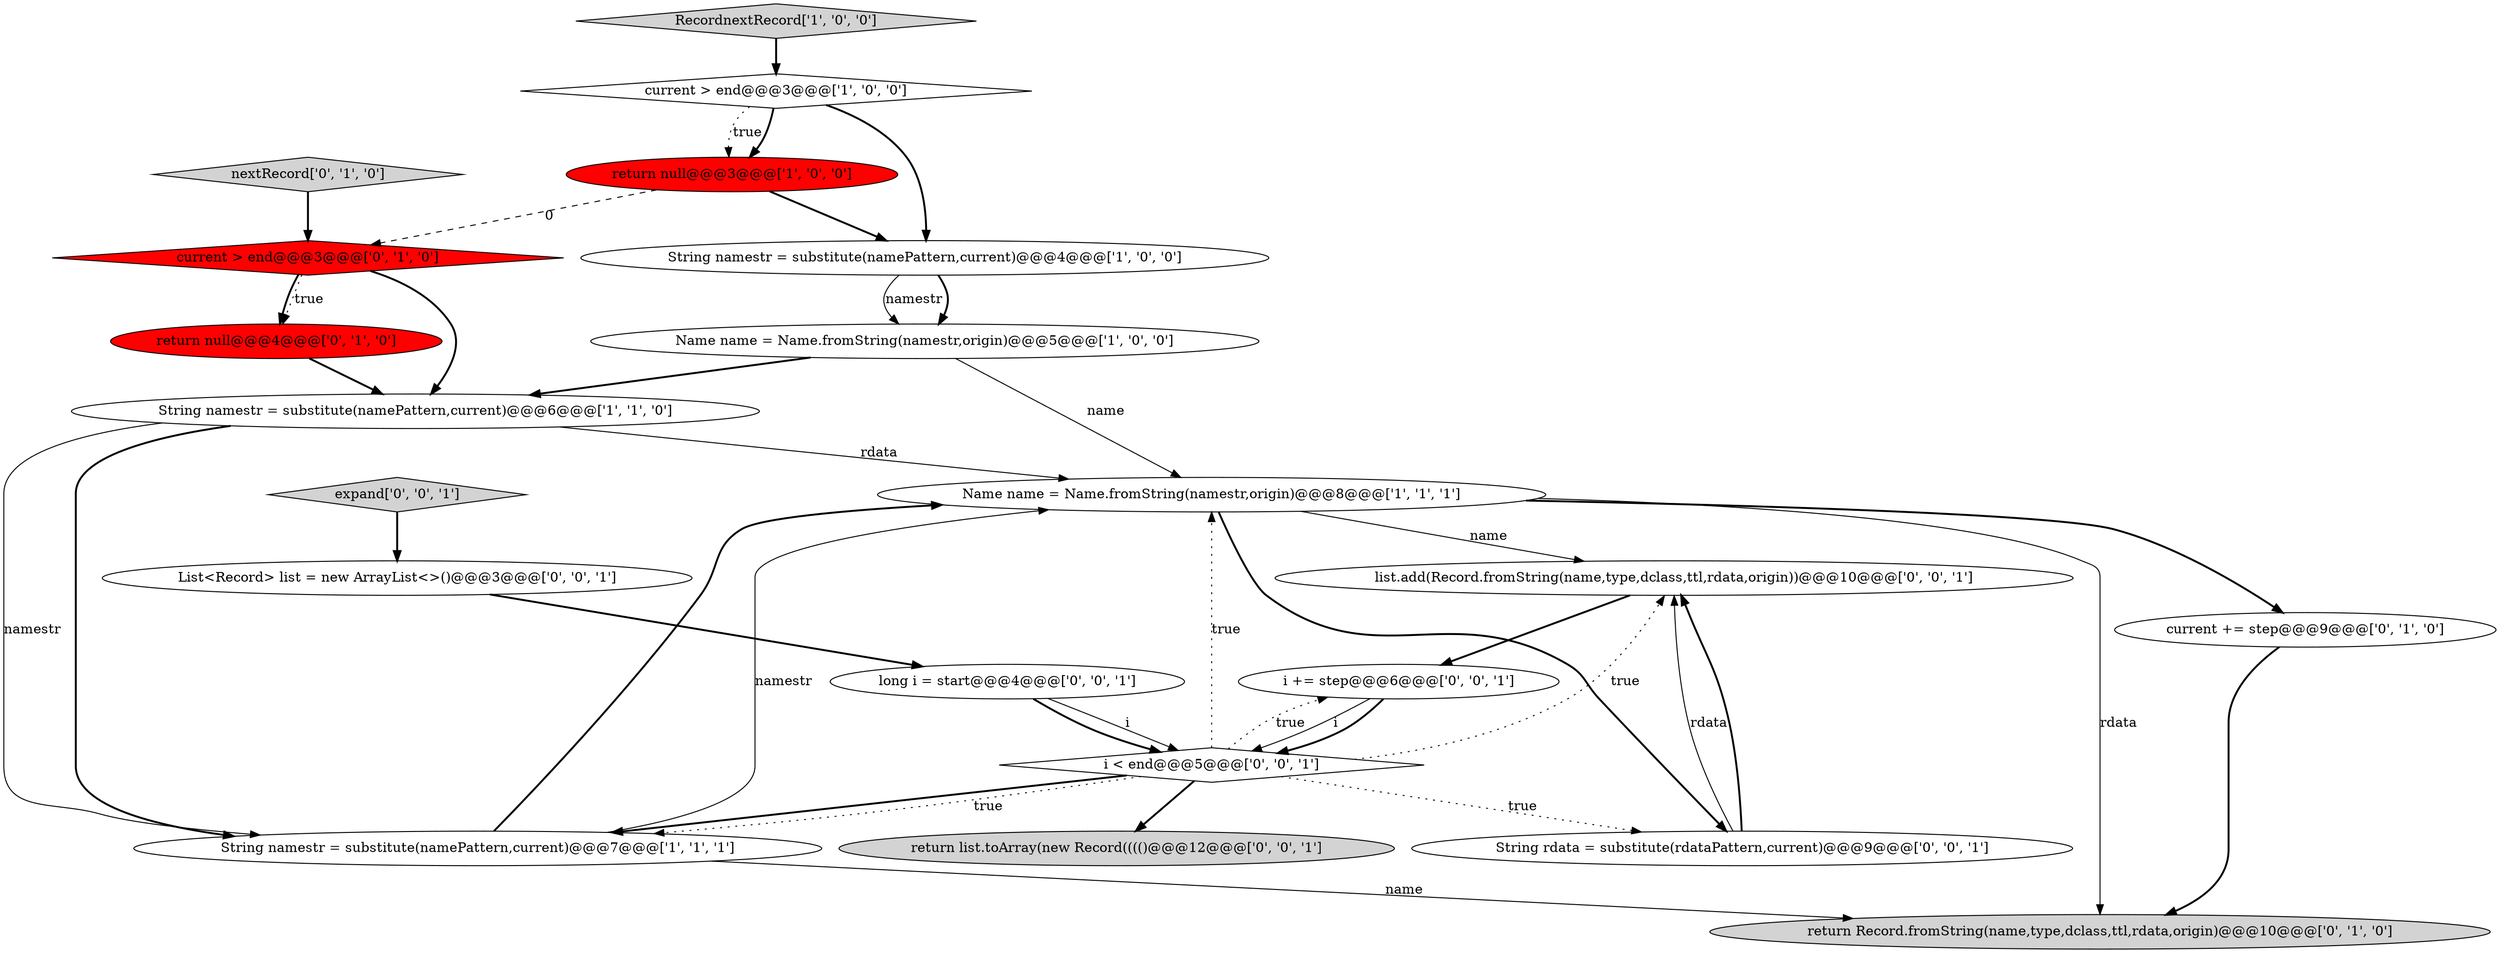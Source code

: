 digraph {
2 [style = filled, label = "Name name = Name.fromString(namestr,origin)@@@8@@@['1', '1', '1']", fillcolor = white, shape = ellipse image = "AAA0AAABBB1BBB"];
9 [style = filled, label = "current > end@@@3@@@['0', '1', '0']", fillcolor = red, shape = diamond image = "AAA1AAABBB2BBB"];
3 [style = filled, label = "RecordnextRecord['1', '0', '0']", fillcolor = lightgray, shape = diamond image = "AAA0AAABBB1BBB"];
20 [style = filled, label = "i += step@@@6@@@['0', '0', '1']", fillcolor = white, shape = ellipse image = "AAA0AAABBB3BBB"];
19 [style = filled, label = "i < end@@@5@@@['0', '0', '1']", fillcolor = white, shape = diamond image = "AAA0AAABBB3BBB"];
14 [style = filled, label = "list.add(Record.fromString(name,type,dclass,ttl,rdata,origin))@@@10@@@['0', '0', '1']", fillcolor = white, shape = ellipse image = "AAA0AAABBB3BBB"];
10 [style = filled, label = "nextRecord['0', '1', '0']", fillcolor = lightgray, shape = diamond image = "AAA0AAABBB2BBB"];
18 [style = filled, label = "long i = start@@@4@@@['0', '0', '1']", fillcolor = white, shape = ellipse image = "AAA0AAABBB3BBB"];
8 [style = filled, label = "return Record.fromString(name,type,dclass,ttl,rdata,origin)@@@10@@@['0', '1', '0']", fillcolor = lightgray, shape = ellipse image = "AAA0AAABBB2BBB"];
13 [style = filled, label = "expand['0', '0', '1']", fillcolor = lightgray, shape = diamond image = "AAA0AAABBB3BBB"];
5 [style = filled, label = "String namestr = substitute(namePattern,current)@@@4@@@['1', '0', '0']", fillcolor = white, shape = ellipse image = "AAA0AAABBB1BBB"];
15 [style = filled, label = "return list.toArray(new Record(((()@@@12@@@['0', '0', '1']", fillcolor = lightgray, shape = ellipse image = "AAA0AAABBB3BBB"];
11 [style = filled, label = "return null@@@4@@@['0', '1', '0']", fillcolor = red, shape = ellipse image = "AAA1AAABBB2BBB"];
12 [style = filled, label = "current += step@@@9@@@['0', '1', '0']", fillcolor = white, shape = ellipse image = "AAA0AAABBB2BBB"];
7 [style = filled, label = "return null@@@3@@@['1', '0', '0']", fillcolor = red, shape = ellipse image = "AAA1AAABBB1BBB"];
17 [style = filled, label = "List<Record> list = new ArrayList<>()@@@3@@@['0', '0', '1']", fillcolor = white, shape = ellipse image = "AAA0AAABBB3BBB"];
16 [style = filled, label = "String rdata = substitute(rdataPattern,current)@@@9@@@['0', '0', '1']", fillcolor = white, shape = ellipse image = "AAA0AAABBB3BBB"];
0 [style = filled, label = "String namestr = substitute(namePattern,current)@@@7@@@['1', '1', '1']", fillcolor = white, shape = ellipse image = "AAA0AAABBB1BBB"];
4 [style = filled, label = "current > end@@@3@@@['1', '0', '0']", fillcolor = white, shape = diamond image = "AAA0AAABBB1BBB"];
6 [style = filled, label = "Name name = Name.fromString(namestr,origin)@@@5@@@['1', '0', '0']", fillcolor = white, shape = ellipse image = "AAA0AAABBB1BBB"];
1 [style = filled, label = "String namestr = substitute(namePattern,current)@@@6@@@['1', '1', '0']", fillcolor = white, shape = ellipse image = "AAA0AAABBB1BBB"];
19->14 [style = dotted, label="true"];
6->2 [style = solid, label="name"];
16->14 [style = solid, label="rdata"];
9->11 [style = bold, label=""];
2->14 [style = solid, label="name"];
11->1 [style = bold, label=""];
19->2 [style = dotted, label="true"];
19->20 [style = dotted, label="true"];
9->11 [style = dotted, label="true"];
0->2 [style = bold, label=""];
18->19 [style = bold, label=""];
4->7 [style = dotted, label="true"];
0->8 [style = solid, label="name"];
1->0 [style = bold, label=""];
1->2 [style = solid, label="rdata"];
20->19 [style = solid, label="i"];
3->4 [style = bold, label=""];
4->7 [style = bold, label=""];
2->12 [style = bold, label=""];
19->0 [style = bold, label=""];
6->1 [style = bold, label=""];
13->17 [style = bold, label=""];
7->5 [style = bold, label=""];
5->6 [style = bold, label=""];
7->9 [style = dashed, label="0"];
12->8 [style = bold, label=""];
19->0 [style = dotted, label="true"];
18->19 [style = solid, label="i"];
5->6 [style = solid, label="namestr"];
1->0 [style = solid, label="namestr"];
0->2 [style = solid, label="namestr"];
19->16 [style = dotted, label="true"];
16->14 [style = bold, label=""];
10->9 [style = bold, label=""];
19->15 [style = bold, label=""];
9->1 [style = bold, label=""];
20->19 [style = bold, label=""];
4->5 [style = bold, label=""];
17->18 [style = bold, label=""];
2->8 [style = solid, label="rdata"];
14->20 [style = bold, label=""];
2->16 [style = bold, label=""];
}
